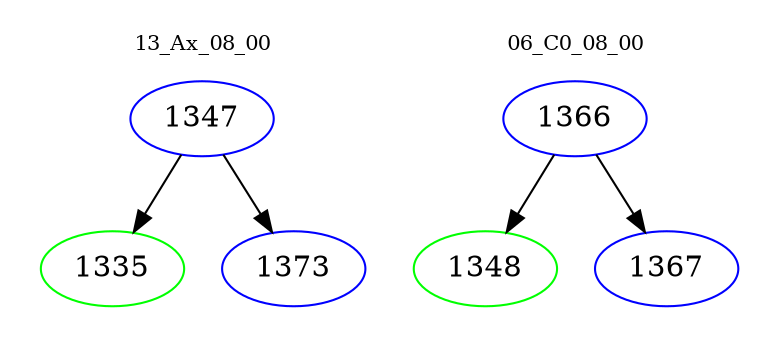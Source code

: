 digraph{
subgraph cluster_0 {
color = white
label = "13_Ax_08_00";
fontsize=10;
T0_1347 [label="1347", color="blue"]
T0_1347 -> T0_1335 [color="black"]
T0_1335 [label="1335", color="green"]
T0_1347 -> T0_1373 [color="black"]
T0_1373 [label="1373", color="blue"]
}
subgraph cluster_1 {
color = white
label = "06_C0_08_00";
fontsize=10;
T1_1366 [label="1366", color="blue"]
T1_1366 -> T1_1348 [color="black"]
T1_1348 [label="1348", color="green"]
T1_1366 -> T1_1367 [color="black"]
T1_1367 [label="1367", color="blue"]
}
}
